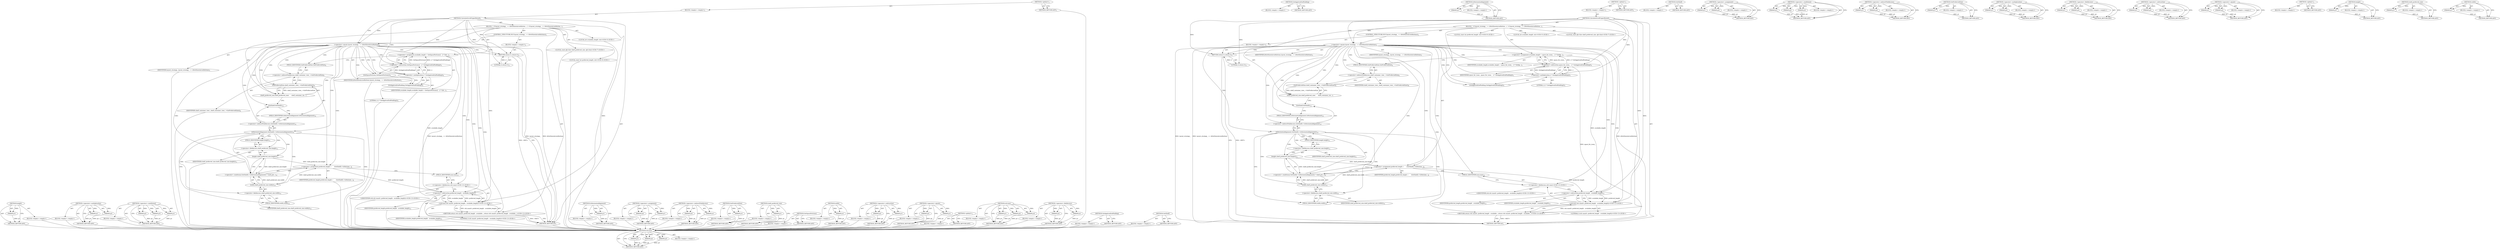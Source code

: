 digraph "GetShelf" {
vulnerable_137 [label=<(METHOD,std.max)>];
vulnerable_138 [label=<(PARAM,p1)>];
vulnerable_139 [label=<(PARAM,p2)>];
vulnerable_140 [label=<(PARAM,p3)>];
vulnerable_141 [label=<(BLOCK,&lt;empty&gt;,&lt;empty&gt;)>];
vulnerable_142 [label=<(METHOD_RETURN,ANY)>];
vulnerable_95 [label=<(METHOD,GetAppIconEndPadding)>];
vulnerable_96 [label=<(BLOCK,&lt;empty&gt;,&lt;empty&gt;)>];
vulnerable_97 [label=<(METHOD_RETURN,ANY)>];
vulnerable_117 [label=<(METHOD,IsHorizontalAlignment)>];
vulnerable_118 [label=<(PARAM,p1)>];
vulnerable_119 [label=<(BLOCK,&lt;empty&gt;,&lt;empty&gt;)>];
vulnerable_120 [label=<(METHOD_RETURN,ANY)>];
vulnerable_6 [label=<(METHOD,&lt;global&gt;)<SUB>1</SUB>>];
vulnerable_7 [label=<(BLOCK,&lt;empty&gt;,&lt;empty&gt;)<SUB>1</SUB>>];
vulnerable_8 [label=<(METHOD,CalculateScrollUpperBound)<SUB>1</SUB>>];
vulnerable_9 [label=<(BLOCK,{
  if (layout_strategy_ == kNotShowArrowButton...,{
  if (layout_strategy_ == kNotShowArrowButton...)<SUB>1</SUB>>];
vulnerable_10 [label=<(CONTROL_STRUCTURE,IF,if (layout_strategy_ == kNotShowArrowButtons))<SUB>2</SUB>>];
vulnerable_11 [label=<(&lt;operator&gt;.equals,layout_strategy_ == kNotShowArrowButtons)<SUB>2</SUB>>];
vulnerable_12 [label=<(IDENTIFIER,layout_strategy_,layout_strategy_ == kNotShowArrowButtons)<SUB>2</SUB>>];
vulnerable_13 [label=<(IDENTIFIER,kNotShowArrowButtons,layout_strategy_ == kNotShowArrowButtons)<SUB>2</SUB>>];
vulnerable_14 [label=<(BLOCK,&lt;empty&gt;,&lt;empty&gt;)<SUB>3</SUB>>];
vulnerable_15 [label=<(RETURN,return 0;,return 0;)<SUB>3</SUB>>];
vulnerable_16 [label=<(LITERAL,0,return 0;)<SUB>3</SUB>>];
vulnerable_17 [label="<(LOCAL,int available_length: int)<SUB>5</SUB>>"];
vulnerable_18 [label=<(&lt;operator&gt;.assignment,available_length = space_for_icons_ - 2 * GetAp...)<SUB>5</SUB>>];
vulnerable_19 [label=<(IDENTIFIER,available_length,available_length = space_for_icons_ - 2 * GetAp...)<SUB>5</SUB>>];
vulnerable_20 [label=<(&lt;operator&gt;.subtraction,space_for_icons_ - 2 * GetAppIconEndPadding())<SUB>5</SUB>>];
vulnerable_21 [label=<(IDENTIFIER,space_for_icons_,space_for_icons_ - 2 * GetAppIconEndPadding())<SUB>5</SUB>>];
vulnerable_22 [label=<(&lt;operator&gt;.multiplication,2 * GetAppIconEndPadding())<SUB>5</SUB>>];
vulnerable_23 [label=<(LITERAL,2,2 * GetAppIconEndPadding())<SUB>5</SUB>>];
vulnerable_24 [label=<(GetAppIconEndPadding,GetAppIconEndPadding())<SUB>5</SUB>>];
vulnerable_25 [label="<(LOCAL,const gfx.Size shelf_preferred_size: gfx.Size)<SUB>7</SUB>>"];
vulnerable_26 [label=<(shelf_preferred_size,shelf_preferred_size(
      shelf_container_vie...)<SUB>7</SUB>>];
vulnerable_27 [label=<(GetPreferredSize,shelf_container_view_-&gt;GetPreferredSize())<SUB>8</SUB>>];
vulnerable_28 [label=<(&lt;operator&gt;.indirectFieldAccess,shelf_container_view_-&gt;GetPreferredSize)<SUB>8</SUB>>];
vulnerable_29 [label=<(IDENTIFIER,shelf_container_view_,shelf_container_view_-&gt;GetPreferredSize())<SUB>8</SUB>>];
vulnerable_30 [label=<(FIELD_IDENTIFIER,GetPreferredSize,GetPreferredSize)<SUB>8</SUB>>];
vulnerable_31 [label="<(LOCAL,const int preferred_length: int)<SUB>9</SUB>>"];
vulnerable_32 [label=<(&lt;operator&gt;.assignment,preferred_length =
      (GetShelf()-&gt;IsHorizon...)<SUB>9</SUB>>];
vulnerable_33 [label=<(IDENTIFIER,preferred_length,preferred_length =
      (GetShelf()-&gt;IsHorizon...)<SUB>9</SUB>>];
vulnerable_34 [label=<(&lt;operator&gt;.conditional,GetShelf()-&gt;IsHorizontalAlignment() ? shelf_pre...)<SUB>10</SUB>>];
vulnerable_35 [label=<(IsHorizontalAlignment,GetShelf()-&gt;IsHorizontalAlignment())<SUB>10</SUB>>];
vulnerable_36 [label=<(&lt;operator&gt;.indirectFieldAccess,GetShelf()-&gt;IsHorizontalAlignment)<SUB>10</SUB>>];
vulnerable_37 [label=<(GetShelf,GetShelf())<SUB>10</SUB>>];
vulnerable_38 [label=<(FIELD_IDENTIFIER,IsHorizontalAlignment,IsHorizontalAlignment)<SUB>10</SUB>>];
vulnerable_39 [label=<(width,shelf_preferred_size.width())<SUB>10</SUB>>];
vulnerable_40 [label=<(&lt;operator&gt;.fieldAccess,shelf_preferred_size.width)<SUB>10</SUB>>];
vulnerable_41 [label=<(IDENTIFIER,shelf_preferred_size,shelf_preferred_size.width())<SUB>10</SUB>>];
vulnerable_42 [label=<(FIELD_IDENTIFIER,width,width)<SUB>10</SUB>>];
vulnerable_43 [label=<(height,shelf_preferred_size.height())<SUB>11</SUB>>];
vulnerable_44 [label=<(&lt;operator&gt;.fieldAccess,shelf_preferred_size.height)<SUB>11</SUB>>];
vulnerable_45 [label=<(IDENTIFIER,shelf_preferred_size,shelf_preferred_size.height())<SUB>11</SUB>>];
vulnerable_46 [label=<(FIELD_IDENTIFIER,height,height)<SUB>11</SUB>>];
vulnerable_47 [label="<(RETURN,return std::max(0, preferred_length - available...,return std::max(0, preferred_length - available...)<SUB>13</SUB>>"];
vulnerable_48 [label="<(std.max,std::max(0, preferred_length - available_length))<SUB>13</SUB>>"];
vulnerable_49 [label="<(&lt;operator&gt;.fieldAccess,std::max)<SUB>13</SUB>>"];
vulnerable_50 [label="<(IDENTIFIER,std,std::max(0, preferred_length - available_length))<SUB>13</SUB>>"];
vulnerable_51 [label=<(FIELD_IDENTIFIER,max,max)<SUB>13</SUB>>];
vulnerable_52 [label="<(LITERAL,0,std::max(0, preferred_length - available_length))<SUB>13</SUB>>"];
vulnerable_53 [label=<(&lt;operator&gt;.subtraction,preferred_length - available_length)<SUB>13</SUB>>];
vulnerable_54 [label=<(IDENTIFIER,preferred_length,preferred_length - available_length)<SUB>13</SUB>>];
vulnerable_55 [label=<(IDENTIFIER,available_length,preferred_length - available_length)<SUB>13</SUB>>];
vulnerable_56 [label=<(METHOD_RETURN,int)<SUB>1</SUB>>];
vulnerable_58 [label=<(METHOD_RETURN,ANY)<SUB>1</SUB>>];
vulnerable_121 [label=<(METHOD,GetShelf)>];
vulnerable_122 [label=<(BLOCK,&lt;empty&gt;,&lt;empty&gt;)>];
vulnerable_123 [label=<(METHOD_RETURN,ANY)>];
vulnerable_80 [label=<(METHOD,&lt;operator&gt;.assignment)>];
vulnerable_81 [label=<(PARAM,p1)>];
vulnerable_82 [label=<(PARAM,p2)>];
vulnerable_83 [label=<(BLOCK,&lt;empty&gt;,&lt;empty&gt;)>];
vulnerable_84 [label=<(METHOD_RETURN,ANY)>];
vulnerable_111 [label=<(METHOD,&lt;operator&gt;.conditional)>];
vulnerable_112 [label=<(PARAM,p1)>];
vulnerable_113 [label=<(PARAM,p2)>];
vulnerable_114 [label=<(PARAM,p3)>];
vulnerable_115 [label=<(BLOCK,&lt;empty&gt;,&lt;empty&gt;)>];
vulnerable_116 [label=<(METHOD_RETURN,ANY)>];
vulnerable_106 [label=<(METHOD,&lt;operator&gt;.indirectFieldAccess)>];
vulnerable_107 [label=<(PARAM,p1)>];
vulnerable_108 [label=<(PARAM,p2)>];
vulnerable_109 [label=<(BLOCK,&lt;empty&gt;,&lt;empty&gt;)>];
vulnerable_110 [label=<(METHOD_RETURN,ANY)>];
vulnerable_102 [label=<(METHOD,GetPreferredSize)>];
vulnerable_103 [label=<(PARAM,p1)>];
vulnerable_104 [label=<(BLOCK,&lt;empty&gt;,&lt;empty&gt;)>];
vulnerable_105 [label=<(METHOD_RETURN,ANY)>];
vulnerable_90 [label=<(METHOD,&lt;operator&gt;.multiplication)>];
vulnerable_91 [label=<(PARAM,p1)>];
vulnerable_92 [label=<(PARAM,p2)>];
vulnerable_93 [label=<(BLOCK,&lt;empty&gt;,&lt;empty&gt;)>];
vulnerable_94 [label=<(METHOD_RETURN,ANY)>];
vulnerable_128 [label=<(METHOD,&lt;operator&gt;.fieldAccess)>];
vulnerable_129 [label=<(PARAM,p1)>];
vulnerable_130 [label=<(PARAM,p2)>];
vulnerable_131 [label=<(BLOCK,&lt;empty&gt;,&lt;empty&gt;)>];
vulnerable_132 [label=<(METHOD_RETURN,ANY)>];
vulnerable_85 [label=<(METHOD,&lt;operator&gt;.subtraction)>];
vulnerable_86 [label=<(PARAM,p1)>];
vulnerable_87 [label=<(PARAM,p2)>];
vulnerable_88 [label=<(BLOCK,&lt;empty&gt;,&lt;empty&gt;)>];
vulnerable_89 [label=<(METHOD_RETURN,ANY)>];
vulnerable_75 [label=<(METHOD,&lt;operator&gt;.equals)>];
vulnerable_76 [label=<(PARAM,p1)>];
vulnerable_77 [label=<(PARAM,p2)>];
vulnerable_78 [label=<(BLOCK,&lt;empty&gt;,&lt;empty&gt;)>];
vulnerable_79 [label=<(METHOD_RETURN,ANY)>];
vulnerable_69 [label=<(METHOD,&lt;global&gt;)<SUB>1</SUB>>];
vulnerable_70 [label=<(BLOCK,&lt;empty&gt;,&lt;empty&gt;)>];
vulnerable_71 [label=<(METHOD_RETURN,ANY)>];
vulnerable_133 [label=<(METHOD,height)>];
vulnerable_134 [label=<(PARAM,p1)>];
vulnerable_135 [label=<(BLOCK,&lt;empty&gt;,&lt;empty&gt;)>];
vulnerable_136 [label=<(METHOD_RETURN,ANY)>];
vulnerable_98 [label=<(METHOD,shelf_preferred_size)>];
vulnerable_99 [label=<(PARAM,p1)>];
vulnerable_100 [label=<(BLOCK,&lt;empty&gt;,&lt;empty&gt;)>];
vulnerable_101 [label=<(METHOD_RETURN,ANY)>];
vulnerable_124 [label=<(METHOD,width)>];
vulnerable_125 [label=<(PARAM,p1)>];
vulnerable_126 [label=<(BLOCK,&lt;empty&gt;,&lt;empty&gt;)>];
vulnerable_127 [label=<(METHOD_RETURN,ANY)>];
fixed_136 [label=<(METHOD,height)>];
fixed_137 [label=<(PARAM,p1)>];
fixed_138 [label=<(BLOCK,&lt;empty&gt;,&lt;empty&gt;)>];
fixed_139 [label=<(METHOD_RETURN,ANY)>];
fixed_93 [label=<(METHOD,&lt;operator&gt;.multiplication)>];
fixed_94 [label=<(PARAM,p1)>];
fixed_95 [label=<(PARAM,p2)>];
fixed_96 [label=<(BLOCK,&lt;empty&gt;,&lt;empty&gt;)>];
fixed_97 [label=<(METHOD_RETURN,ANY)>];
fixed_114 [label=<(METHOD,&lt;operator&gt;.conditional)>];
fixed_115 [label=<(PARAM,p1)>];
fixed_116 [label=<(PARAM,p2)>];
fixed_117 [label=<(PARAM,p3)>];
fixed_118 [label=<(BLOCK,&lt;empty&gt;,&lt;empty&gt;)>];
fixed_119 [label=<(METHOD_RETURN,ANY)>];
fixed_6 [label=<(METHOD,&lt;global&gt;)<SUB>1</SUB>>];
fixed_7 [label=<(BLOCK,&lt;empty&gt;,&lt;empty&gt;)<SUB>1</SUB>>];
fixed_8 [label=<(METHOD,CalculateScrollUpperBound)<SUB>1</SUB>>];
fixed_9 [label=<(BLOCK,{
  if (layout_strategy_ == kNotShowArrowButton...,{
  if (layout_strategy_ == kNotShowArrowButton...)<SUB>1</SUB>>];
fixed_10 [label=<(CONTROL_STRUCTURE,IF,if (layout_strategy_ == kNotShowArrowButtons))<SUB>2</SUB>>];
fixed_11 [label=<(&lt;operator&gt;.equals,layout_strategy_ == kNotShowArrowButtons)<SUB>2</SUB>>];
fixed_12 [label=<(IDENTIFIER,layout_strategy_,layout_strategy_ == kNotShowArrowButtons)<SUB>2</SUB>>];
fixed_13 [label=<(IDENTIFIER,kNotShowArrowButtons,layout_strategy_ == kNotShowArrowButtons)<SUB>2</SUB>>];
fixed_14 [label=<(BLOCK,&lt;empty&gt;,&lt;empty&gt;)<SUB>3</SUB>>];
fixed_15 [label=<(RETURN,return 0;,return 0;)<SUB>3</SUB>>];
fixed_16 [label=<(LITERAL,0,return 0;)<SUB>3</SUB>>];
fixed_17 [label="<(LOCAL,int available_length: int)<SUB>5</SUB>>"];
fixed_18 [label=<(&lt;operator&gt;.assignment,available_length = GetSpaceForIcons() - 2 * Get...)<SUB>5</SUB>>];
fixed_19 [label=<(IDENTIFIER,available_length,available_length = GetSpaceForIcons() - 2 * Get...)<SUB>5</SUB>>];
fixed_20 [label=<(&lt;operator&gt;.subtraction,GetSpaceForIcons() - 2 * GetAppIconEndPadding())<SUB>5</SUB>>];
fixed_21 [label=<(GetSpaceForIcons,GetSpaceForIcons())<SUB>5</SUB>>];
fixed_22 [label=<(&lt;operator&gt;.multiplication,2 * GetAppIconEndPadding())<SUB>5</SUB>>];
fixed_23 [label=<(LITERAL,2,2 * GetAppIconEndPadding())<SUB>5</SUB>>];
fixed_24 [label=<(GetAppIconEndPadding,GetAppIconEndPadding())<SUB>5</SUB>>];
fixed_25 [label="<(LOCAL,const gfx.Size shelf_preferred_size: gfx.Size)<SUB>7</SUB>>"];
fixed_26 [label=<(shelf_preferred_size,shelf_preferred_size(
      shelf_container_vie...)<SUB>7</SUB>>];
fixed_27 [label=<(GetPreferredSize,shelf_container_view_-&gt;GetPreferredSize())<SUB>8</SUB>>];
fixed_28 [label=<(&lt;operator&gt;.indirectFieldAccess,shelf_container_view_-&gt;GetPreferredSize)<SUB>8</SUB>>];
fixed_29 [label=<(IDENTIFIER,shelf_container_view_,shelf_container_view_-&gt;GetPreferredSize())<SUB>8</SUB>>];
fixed_30 [label=<(FIELD_IDENTIFIER,GetPreferredSize,GetPreferredSize)<SUB>8</SUB>>];
fixed_31 [label="<(LOCAL,const int preferred_length: int)<SUB>9</SUB>>"];
fixed_32 [label=<(&lt;operator&gt;.assignment,preferred_length =
      (GetShelf()-&gt;IsHorizon...)<SUB>9</SUB>>];
fixed_33 [label=<(IDENTIFIER,preferred_length,preferred_length =
      (GetShelf()-&gt;IsHorizon...)<SUB>9</SUB>>];
fixed_34 [label=<(&lt;operator&gt;.conditional,GetShelf()-&gt;IsHorizontalAlignment() ? shelf_pre...)<SUB>10</SUB>>];
fixed_35 [label=<(IsHorizontalAlignment,GetShelf()-&gt;IsHorizontalAlignment())<SUB>10</SUB>>];
fixed_36 [label=<(&lt;operator&gt;.indirectFieldAccess,GetShelf()-&gt;IsHorizontalAlignment)<SUB>10</SUB>>];
fixed_37 [label=<(GetShelf,GetShelf())<SUB>10</SUB>>];
fixed_38 [label=<(FIELD_IDENTIFIER,IsHorizontalAlignment,IsHorizontalAlignment)<SUB>10</SUB>>];
fixed_39 [label=<(width,shelf_preferred_size.width())<SUB>10</SUB>>];
fixed_40 [label=<(&lt;operator&gt;.fieldAccess,shelf_preferred_size.width)<SUB>10</SUB>>];
fixed_41 [label=<(IDENTIFIER,shelf_preferred_size,shelf_preferred_size.width())<SUB>10</SUB>>];
fixed_42 [label=<(FIELD_IDENTIFIER,width,width)<SUB>10</SUB>>];
fixed_43 [label=<(height,shelf_preferred_size.height())<SUB>11</SUB>>];
fixed_44 [label=<(&lt;operator&gt;.fieldAccess,shelf_preferred_size.height)<SUB>11</SUB>>];
fixed_45 [label=<(IDENTIFIER,shelf_preferred_size,shelf_preferred_size.height())<SUB>11</SUB>>];
fixed_46 [label=<(FIELD_IDENTIFIER,height,height)<SUB>11</SUB>>];
fixed_47 [label="<(RETURN,return std::max(0, preferred_length - available...,return std::max(0, preferred_length - available...)<SUB>13</SUB>>"];
fixed_48 [label="<(std.max,std::max(0, preferred_length - available_length))<SUB>13</SUB>>"];
fixed_49 [label="<(&lt;operator&gt;.fieldAccess,std::max)<SUB>13</SUB>>"];
fixed_50 [label="<(IDENTIFIER,std,std::max(0, preferred_length - available_length))<SUB>13</SUB>>"];
fixed_51 [label=<(FIELD_IDENTIFIER,max,max)<SUB>13</SUB>>];
fixed_52 [label="<(LITERAL,0,std::max(0, preferred_length - available_length))<SUB>13</SUB>>"];
fixed_53 [label=<(&lt;operator&gt;.subtraction,preferred_length - available_length)<SUB>13</SUB>>];
fixed_54 [label=<(IDENTIFIER,preferred_length,preferred_length - available_length)<SUB>13</SUB>>];
fixed_55 [label=<(IDENTIFIER,available_length,preferred_length - available_length)<SUB>13</SUB>>];
fixed_56 [label=<(METHOD_RETURN,int)<SUB>1</SUB>>];
fixed_58 [label=<(METHOD_RETURN,ANY)<SUB>1</SUB>>];
fixed_120 [label=<(METHOD,IsHorizontalAlignment)>];
fixed_121 [label=<(PARAM,p1)>];
fixed_122 [label=<(BLOCK,&lt;empty&gt;,&lt;empty&gt;)>];
fixed_123 [label=<(METHOD_RETURN,ANY)>];
fixed_80 [label=<(METHOD,&lt;operator&gt;.assignment)>];
fixed_81 [label=<(PARAM,p1)>];
fixed_82 [label=<(PARAM,p2)>];
fixed_83 [label=<(BLOCK,&lt;empty&gt;,&lt;empty&gt;)>];
fixed_84 [label=<(METHOD_RETURN,ANY)>];
fixed_109 [label=<(METHOD,&lt;operator&gt;.indirectFieldAccess)>];
fixed_110 [label=<(PARAM,p1)>];
fixed_111 [label=<(PARAM,p2)>];
fixed_112 [label=<(BLOCK,&lt;empty&gt;,&lt;empty&gt;)>];
fixed_113 [label=<(METHOD_RETURN,ANY)>];
fixed_105 [label=<(METHOD,GetPreferredSize)>];
fixed_106 [label=<(PARAM,p1)>];
fixed_107 [label=<(BLOCK,&lt;empty&gt;,&lt;empty&gt;)>];
fixed_108 [label=<(METHOD_RETURN,ANY)>];
fixed_101 [label=<(METHOD,shelf_preferred_size)>];
fixed_102 [label=<(PARAM,p1)>];
fixed_103 [label=<(BLOCK,&lt;empty&gt;,&lt;empty&gt;)>];
fixed_104 [label=<(METHOD_RETURN,ANY)>];
fixed_90 [label=<(METHOD,GetSpaceForIcons)>];
fixed_91 [label=<(BLOCK,&lt;empty&gt;,&lt;empty&gt;)>];
fixed_92 [label=<(METHOD_RETURN,ANY)>];
fixed_127 [label=<(METHOD,width)>];
fixed_128 [label=<(PARAM,p1)>];
fixed_129 [label=<(BLOCK,&lt;empty&gt;,&lt;empty&gt;)>];
fixed_130 [label=<(METHOD_RETURN,ANY)>];
fixed_85 [label=<(METHOD,&lt;operator&gt;.subtraction)>];
fixed_86 [label=<(PARAM,p1)>];
fixed_87 [label=<(PARAM,p2)>];
fixed_88 [label=<(BLOCK,&lt;empty&gt;,&lt;empty&gt;)>];
fixed_89 [label=<(METHOD_RETURN,ANY)>];
fixed_75 [label=<(METHOD,&lt;operator&gt;.equals)>];
fixed_76 [label=<(PARAM,p1)>];
fixed_77 [label=<(PARAM,p2)>];
fixed_78 [label=<(BLOCK,&lt;empty&gt;,&lt;empty&gt;)>];
fixed_79 [label=<(METHOD_RETURN,ANY)>];
fixed_69 [label=<(METHOD,&lt;global&gt;)<SUB>1</SUB>>];
fixed_70 [label=<(BLOCK,&lt;empty&gt;,&lt;empty&gt;)>];
fixed_71 [label=<(METHOD_RETURN,ANY)>];
fixed_140 [label=<(METHOD,std.max)>];
fixed_141 [label=<(PARAM,p1)>];
fixed_142 [label=<(PARAM,p2)>];
fixed_143 [label=<(PARAM,p3)>];
fixed_144 [label=<(BLOCK,&lt;empty&gt;,&lt;empty&gt;)>];
fixed_145 [label=<(METHOD_RETURN,ANY)>];
fixed_131 [label=<(METHOD,&lt;operator&gt;.fieldAccess)>];
fixed_132 [label=<(PARAM,p1)>];
fixed_133 [label=<(PARAM,p2)>];
fixed_134 [label=<(BLOCK,&lt;empty&gt;,&lt;empty&gt;)>];
fixed_135 [label=<(METHOD_RETURN,ANY)>];
fixed_98 [label=<(METHOD,GetAppIconEndPadding)>];
fixed_99 [label=<(BLOCK,&lt;empty&gt;,&lt;empty&gt;)>];
fixed_100 [label=<(METHOD_RETURN,ANY)>];
fixed_124 [label=<(METHOD,GetShelf)>];
fixed_125 [label=<(BLOCK,&lt;empty&gt;,&lt;empty&gt;)>];
fixed_126 [label=<(METHOD_RETURN,ANY)>];
vulnerable_137 -> vulnerable_138  [key=0, label="AST: "];
vulnerable_137 -> vulnerable_138  [key=1, label="DDG: "];
vulnerable_137 -> vulnerable_141  [key=0, label="AST: "];
vulnerable_137 -> vulnerable_139  [key=0, label="AST: "];
vulnerable_137 -> vulnerable_139  [key=1, label="DDG: "];
vulnerable_137 -> vulnerable_142  [key=0, label="AST: "];
vulnerable_137 -> vulnerable_142  [key=1, label="CFG: "];
vulnerable_137 -> vulnerable_140  [key=0, label="AST: "];
vulnerable_137 -> vulnerable_140  [key=1, label="DDG: "];
vulnerable_138 -> vulnerable_142  [key=0, label="DDG: p1"];
vulnerable_139 -> vulnerable_142  [key=0, label="DDG: p2"];
vulnerable_140 -> vulnerable_142  [key=0, label="DDG: p3"];
vulnerable_95 -> vulnerable_96  [key=0, label="AST: "];
vulnerable_95 -> vulnerable_97  [key=0, label="AST: "];
vulnerable_95 -> vulnerable_97  [key=1, label="CFG: "];
vulnerable_117 -> vulnerable_118  [key=0, label="AST: "];
vulnerable_117 -> vulnerable_118  [key=1, label="DDG: "];
vulnerable_117 -> vulnerable_119  [key=0, label="AST: "];
vulnerable_117 -> vulnerable_120  [key=0, label="AST: "];
vulnerable_117 -> vulnerable_120  [key=1, label="CFG: "];
vulnerable_118 -> vulnerable_120  [key=0, label="DDG: p1"];
vulnerable_6 -> vulnerable_7  [key=0, label="AST: "];
vulnerable_6 -> vulnerable_58  [key=0, label="AST: "];
vulnerable_6 -> vulnerable_58  [key=1, label="CFG: "];
vulnerable_7 -> vulnerable_8  [key=0, label="AST: "];
vulnerable_8 -> vulnerable_9  [key=0, label="AST: "];
vulnerable_8 -> vulnerable_56  [key=0, label="AST: "];
vulnerable_8 -> vulnerable_11  [key=0, label="CFG: "];
vulnerable_8 -> vulnerable_11  [key=1, label="DDG: "];
vulnerable_8 -> vulnerable_15  [key=0, label="DDG: "];
vulnerable_8 -> vulnerable_20  [key=0, label="DDG: "];
vulnerable_8 -> vulnerable_48  [key=0, label="DDG: "];
vulnerable_8 -> vulnerable_16  [key=0, label="DDG: "];
vulnerable_8 -> vulnerable_22  [key=0, label="DDG: "];
vulnerable_8 -> vulnerable_53  [key=0, label="DDG: "];
vulnerable_9 -> vulnerable_10  [key=0, label="AST: "];
vulnerable_9 -> vulnerable_17  [key=0, label="AST: "];
vulnerable_9 -> vulnerable_18  [key=0, label="AST: "];
vulnerable_9 -> vulnerable_25  [key=0, label="AST: "];
vulnerable_9 -> vulnerable_26  [key=0, label="AST: "];
vulnerable_9 -> vulnerable_31  [key=0, label="AST: "];
vulnerable_9 -> vulnerable_32  [key=0, label="AST: "];
vulnerable_9 -> vulnerable_47  [key=0, label="AST: "];
vulnerable_10 -> vulnerable_11  [key=0, label="AST: "];
vulnerable_10 -> vulnerable_14  [key=0, label="AST: "];
vulnerable_11 -> vulnerable_12  [key=0, label="AST: "];
vulnerable_11 -> vulnerable_13  [key=0, label="AST: "];
vulnerable_11 -> vulnerable_15  [key=0, label="CFG: "];
vulnerable_11 -> vulnerable_15  [key=1, label="CDG: "];
vulnerable_11 -> vulnerable_24  [key=0, label="CFG: "];
vulnerable_11 -> vulnerable_24  [key=1, label="CDG: "];
vulnerable_11 -> vulnerable_56  [key=0, label="DDG: layout_strategy_"];
vulnerable_11 -> vulnerable_56  [key=1, label="DDG: layout_strategy_ == kNotShowArrowButtons"];
vulnerable_11 -> vulnerable_56  [key=2, label="DDG: kNotShowArrowButtons"];
vulnerable_11 -> vulnerable_47  [key=0, label="CDG: "];
vulnerable_11 -> vulnerable_30  [key=0, label="CDG: "];
vulnerable_11 -> vulnerable_34  [key=0, label="CDG: "];
vulnerable_11 -> vulnerable_48  [key=0, label="CDG: "];
vulnerable_11 -> vulnerable_32  [key=0, label="CDG: "];
vulnerable_11 -> vulnerable_49  [key=0, label="CDG: "];
vulnerable_11 -> vulnerable_26  [key=0, label="CDG: "];
vulnerable_11 -> vulnerable_51  [key=0, label="CDG: "];
vulnerable_11 -> vulnerable_28  [key=0, label="CDG: "];
vulnerable_11 -> vulnerable_36  [key=0, label="CDG: "];
vulnerable_11 -> vulnerable_37  [key=0, label="CDG: "];
vulnerable_11 -> vulnerable_53  [key=0, label="CDG: "];
vulnerable_11 -> vulnerable_20  [key=0, label="CDG: "];
vulnerable_11 -> vulnerable_38  [key=0, label="CDG: "];
vulnerable_11 -> vulnerable_22  [key=0, label="CDG: "];
vulnerable_11 -> vulnerable_27  [key=0, label="CDG: "];
vulnerable_11 -> vulnerable_18  [key=0, label="CDG: "];
vulnerable_11 -> vulnerable_35  [key=0, label="CDG: "];
vulnerable_14 -> vulnerable_15  [key=0, label="AST: "];
vulnerable_15 -> vulnerable_16  [key=0, label="AST: "];
vulnerable_15 -> vulnerable_56  [key=0, label="CFG: "];
vulnerable_15 -> vulnerable_56  [key=1, label="DDG: &lt;RET&gt;"];
vulnerable_16 -> vulnerable_15  [key=0, label="DDG: 0"];
vulnerable_18 -> vulnerable_19  [key=0, label="AST: "];
vulnerable_18 -> vulnerable_20  [key=0, label="AST: "];
vulnerable_18 -> vulnerable_30  [key=0, label="CFG: "];
vulnerable_18 -> vulnerable_53  [key=0, label="DDG: available_length"];
vulnerable_20 -> vulnerable_21  [key=0, label="AST: "];
vulnerable_20 -> vulnerable_22  [key=0, label="AST: "];
vulnerable_20 -> vulnerable_18  [key=0, label="CFG: "];
vulnerable_20 -> vulnerable_18  [key=1, label="DDG: space_for_icons_"];
vulnerable_20 -> vulnerable_18  [key=2, label="DDG: 2 * GetAppIconEndPadding()"];
vulnerable_20 -> vulnerable_56  [key=0, label="DDG: space_for_icons_"];
vulnerable_22 -> vulnerable_23  [key=0, label="AST: "];
vulnerable_22 -> vulnerable_24  [key=0, label="AST: "];
vulnerable_22 -> vulnerable_20  [key=0, label="CFG: "];
vulnerable_22 -> vulnerable_20  [key=1, label="DDG: 2"];
vulnerable_22 -> vulnerable_20  [key=2, label="DDG: GetAppIconEndPadding()"];
vulnerable_24 -> vulnerable_22  [key=0, label="CFG: "];
vulnerable_26 -> vulnerable_27  [key=0, label="AST: "];
vulnerable_26 -> vulnerable_37  [key=0, label="CFG: "];
vulnerable_27 -> vulnerable_28  [key=0, label="AST: "];
vulnerable_27 -> vulnerable_26  [key=0, label="CFG: "];
vulnerable_27 -> vulnerable_26  [key=1, label="DDG: shelf_container_view_-&gt;GetPreferredSize"];
vulnerable_28 -> vulnerable_29  [key=0, label="AST: "];
vulnerable_28 -> vulnerable_30  [key=0, label="AST: "];
vulnerable_28 -> vulnerable_27  [key=0, label="CFG: "];
vulnerable_30 -> vulnerable_28  [key=0, label="CFG: "];
vulnerable_32 -> vulnerable_33  [key=0, label="AST: "];
vulnerable_32 -> vulnerable_34  [key=0, label="AST: "];
vulnerable_32 -> vulnerable_51  [key=0, label="CFG: "];
vulnerable_32 -> vulnerable_53  [key=0, label="DDG: preferred_length"];
vulnerable_34 -> vulnerable_35  [key=0, label="AST: "];
vulnerable_34 -> vulnerable_39  [key=0, label="AST: "];
vulnerable_34 -> vulnerable_43  [key=0, label="AST: "];
vulnerable_34 -> vulnerable_32  [key=0, label="CFG: "];
vulnerable_35 -> vulnerable_36  [key=0, label="AST: "];
vulnerable_35 -> vulnerable_42  [key=0, label="CFG: "];
vulnerable_35 -> vulnerable_42  [key=1, label="CDG: "];
vulnerable_35 -> vulnerable_46  [key=0, label="CFG: "];
vulnerable_35 -> vulnerable_46  [key=1, label="CDG: "];
vulnerable_35 -> vulnerable_40  [key=0, label="CDG: "];
vulnerable_35 -> vulnerable_44  [key=0, label="CDG: "];
vulnerable_35 -> vulnerable_39  [key=0, label="CDG: "];
vulnerable_35 -> vulnerable_43  [key=0, label="CDG: "];
vulnerable_36 -> vulnerable_37  [key=0, label="AST: "];
vulnerable_36 -> vulnerable_38  [key=0, label="AST: "];
vulnerable_36 -> vulnerable_35  [key=0, label="CFG: "];
vulnerable_37 -> vulnerable_38  [key=0, label="CFG: "];
vulnerable_38 -> vulnerable_36  [key=0, label="CFG: "];
vulnerable_39 -> vulnerable_40  [key=0, label="AST: "];
vulnerable_39 -> vulnerable_34  [key=0, label="CFG: "];
vulnerable_39 -> vulnerable_34  [key=1, label="DDG: shelf_preferred_size.width"];
vulnerable_39 -> vulnerable_32  [key=0, label="DDG: shelf_preferred_size.width"];
vulnerable_40 -> vulnerable_41  [key=0, label="AST: "];
vulnerable_40 -> vulnerable_42  [key=0, label="AST: "];
vulnerable_40 -> vulnerable_39  [key=0, label="CFG: "];
vulnerable_42 -> vulnerable_40  [key=0, label="CFG: "];
vulnerable_43 -> vulnerable_44  [key=0, label="AST: "];
vulnerable_43 -> vulnerable_34  [key=0, label="CFG: "];
vulnerable_43 -> vulnerable_34  [key=1, label="DDG: shelf_preferred_size.height"];
vulnerable_43 -> vulnerable_32  [key=0, label="DDG: shelf_preferred_size.height"];
vulnerable_44 -> vulnerable_45  [key=0, label="AST: "];
vulnerable_44 -> vulnerable_46  [key=0, label="AST: "];
vulnerable_44 -> vulnerable_43  [key=0, label="CFG: "];
vulnerable_46 -> vulnerable_44  [key=0, label="CFG: "];
vulnerable_47 -> vulnerable_48  [key=0, label="AST: "];
vulnerable_47 -> vulnerable_56  [key=0, label="CFG: "];
vulnerable_47 -> vulnerable_56  [key=1, label="DDG: &lt;RET&gt;"];
vulnerable_48 -> vulnerable_49  [key=0, label="AST: "];
vulnerable_48 -> vulnerable_52  [key=0, label="AST: "];
vulnerable_48 -> vulnerable_53  [key=0, label="AST: "];
vulnerable_48 -> vulnerable_47  [key=0, label="CFG: "];
vulnerable_48 -> vulnerable_47  [key=1, label="DDG: std::max(0, preferred_length - available_length)"];
vulnerable_49 -> vulnerable_50  [key=0, label="AST: "];
vulnerable_49 -> vulnerable_51  [key=0, label="AST: "];
vulnerable_49 -> vulnerable_53  [key=0, label="CFG: "];
vulnerable_51 -> vulnerable_49  [key=0, label="CFG: "];
vulnerable_53 -> vulnerable_54  [key=0, label="AST: "];
vulnerable_53 -> vulnerable_55  [key=0, label="AST: "];
vulnerable_53 -> vulnerable_48  [key=0, label="CFG: "];
vulnerable_53 -> vulnerable_48  [key=1, label="DDG: preferred_length"];
vulnerable_53 -> vulnerable_48  [key=2, label="DDG: available_length"];
vulnerable_121 -> vulnerable_122  [key=0, label="AST: "];
vulnerable_121 -> vulnerable_123  [key=0, label="AST: "];
vulnerable_121 -> vulnerable_123  [key=1, label="CFG: "];
vulnerable_80 -> vulnerable_81  [key=0, label="AST: "];
vulnerable_80 -> vulnerable_81  [key=1, label="DDG: "];
vulnerable_80 -> vulnerable_83  [key=0, label="AST: "];
vulnerable_80 -> vulnerable_82  [key=0, label="AST: "];
vulnerable_80 -> vulnerable_82  [key=1, label="DDG: "];
vulnerable_80 -> vulnerable_84  [key=0, label="AST: "];
vulnerable_80 -> vulnerable_84  [key=1, label="CFG: "];
vulnerable_81 -> vulnerable_84  [key=0, label="DDG: p1"];
vulnerable_82 -> vulnerable_84  [key=0, label="DDG: p2"];
vulnerable_111 -> vulnerable_112  [key=0, label="AST: "];
vulnerable_111 -> vulnerable_112  [key=1, label="DDG: "];
vulnerable_111 -> vulnerable_115  [key=0, label="AST: "];
vulnerable_111 -> vulnerable_113  [key=0, label="AST: "];
vulnerable_111 -> vulnerable_113  [key=1, label="DDG: "];
vulnerable_111 -> vulnerable_116  [key=0, label="AST: "];
vulnerable_111 -> vulnerable_116  [key=1, label="CFG: "];
vulnerable_111 -> vulnerable_114  [key=0, label="AST: "];
vulnerable_111 -> vulnerable_114  [key=1, label="DDG: "];
vulnerable_112 -> vulnerable_116  [key=0, label="DDG: p1"];
vulnerable_113 -> vulnerable_116  [key=0, label="DDG: p2"];
vulnerable_114 -> vulnerable_116  [key=0, label="DDG: p3"];
vulnerable_106 -> vulnerable_107  [key=0, label="AST: "];
vulnerable_106 -> vulnerable_107  [key=1, label="DDG: "];
vulnerable_106 -> vulnerable_109  [key=0, label="AST: "];
vulnerable_106 -> vulnerable_108  [key=0, label="AST: "];
vulnerable_106 -> vulnerable_108  [key=1, label="DDG: "];
vulnerable_106 -> vulnerable_110  [key=0, label="AST: "];
vulnerable_106 -> vulnerable_110  [key=1, label="CFG: "];
vulnerable_107 -> vulnerable_110  [key=0, label="DDG: p1"];
vulnerable_108 -> vulnerable_110  [key=0, label="DDG: p2"];
vulnerable_102 -> vulnerable_103  [key=0, label="AST: "];
vulnerable_102 -> vulnerable_103  [key=1, label="DDG: "];
vulnerable_102 -> vulnerable_104  [key=0, label="AST: "];
vulnerable_102 -> vulnerable_105  [key=0, label="AST: "];
vulnerable_102 -> vulnerable_105  [key=1, label="CFG: "];
vulnerable_103 -> vulnerable_105  [key=0, label="DDG: p1"];
vulnerable_90 -> vulnerable_91  [key=0, label="AST: "];
vulnerable_90 -> vulnerable_91  [key=1, label="DDG: "];
vulnerable_90 -> vulnerable_93  [key=0, label="AST: "];
vulnerable_90 -> vulnerable_92  [key=0, label="AST: "];
vulnerable_90 -> vulnerable_92  [key=1, label="DDG: "];
vulnerable_90 -> vulnerable_94  [key=0, label="AST: "];
vulnerable_90 -> vulnerable_94  [key=1, label="CFG: "];
vulnerable_91 -> vulnerable_94  [key=0, label="DDG: p1"];
vulnerable_92 -> vulnerable_94  [key=0, label="DDG: p2"];
vulnerable_128 -> vulnerable_129  [key=0, label="AST: "];
vulnerable_128 -> vulnerable_129  [key=1, label="DDG: "];
vulnerable_128 -> vulnerable_131  [key=0, label="AST: "];
vulnerable_128 -> vulnerable_130  [key=0, label="AST: "];
vulnerable_128 -> vulnerable_130  [key=1, label="DDG: "];
vulnerable_128 -> vulnerable_132  [key=0, label="AST: "];
vulnerable_128 -> vulnerable_132  [key=1, label="CFG: "];
vulnerable_129 -> vulnerable_132  [key=0, label="DDG: p1"];
vulnerable_130 -> vulnerable_132  [key=0, label="DDG: p2"];
vulnerable_85 -> vulnerable_86  [key=0, label="AST: "];
vulnerable_85 -> vulnerable_86  [key=1, label="DDG: "];
vulnerable_85 -> vulnerable_88  [key=0, label="AST: "];
vulnerable_85 -> vulnerable_87  [key=0, label="AST: "];
vulnerable_85 -> vulnerable_87  [key=1, label="DDG: "];
vulnerable_85 -> vulnerable_89  [key=0, label="AST: "];
vulnerable_85 -> vulnerable_89  [key=1, label="CFG: "];
vulnerable_86 -> vulnerable_89  [key=0, label="DDG: p1"];
vulnerable_87 -> vulnerable_89  [key=0, label="DDG: p2"];
vulnerable_75 -> vulnerable_76  [key=0, label="AST: "];
vulnerable_75 -> vulnerable_76  [key=1, label="DDG: "];
vulnerable_75 -> vulnerable_78  [key=0, label="AST: "];
vulnerable_75 -> vulnerable_77  [key=0, label="AST: "];
vulnerable_75 -> vulnerable_77  [key=1, label="DDG: "];
vulnerable_75 -> vulnerable_79  [key=0, label="AST: "];
vulnerable_75 -> vulnerable_79  [key=1, label="CFG: "];
vulnerable_76 -> vulnerable_79  [key=0, label="DDG: p1"];
vulnerable_77 -> vulnerable_79  [key=0, label="DDG: p2"];
vulnerable_69 -> vulnerable_70  [key=0, label="AST: "];
vulnerable_69 -> vulnerable_71  [key=0, label="AST: "];
vulnerable_69 -> vulnerable_71  [key=1, label="CFG: "];
vulnerable_133 -> vulnerable_134  [key=0, label="AST: "];
vulnerable_133 -> vulnerable_134  [key=1, label="DDG: "];
vulnerable_133 -> vulnerable_135  [key=0, label="AST: "];
vulnerable_133 -> vulnerable_136  [key=0, label="AST: "];
vulnerable_133 -> vulnerable_136  [key=1, label="CFG: "];
vulnerable_134 -> vulnerable_136  [key=0, label="DDG: p1"];
vulnerable_98 -> vulnerable_99  [key=0, label="AST: "];
vulnerable_98 -> vulnerable_99  [key=1, label="DDG: "];
vulnerable_98 -> vulnerable_100  [key=0, label="AST: "];
vulnerable_98 -> vulnerable_101  [key=0, label="AST: "];
vulnerable_98 -> vulnerable_101  [key=1, label="CFG: "];
vulnerable_99 -> vulnerable_101  [key=0, label="DDG: p1"];
vulnerable_124 -> vulnerable_125  [key=0, label="AST: "];
vulnerable_124 -> vulnerable_125  [key=1, label="DDG: "];
vulnerable_124 -> vulnerable_126  [key=0, label="AST: "];
vulnerable_124 -> vulnerable_127  [key=0, label="AST: "];
vulnerable_124 -> vulnerable_127  [key=1, label="CFG: "];
vulnerable_125 -> vulnerable_127  [key=0, label="DDG: p1"];
fixed_136 -> fixed_137  [key=0, label="AST: "];
fixed_136 -> fixed_137  [key=1, label="DDG: "];
fixed_136 -> fixed_138  [key=0, label="AST: "];
fixed_136 -> fixed_139  [key=0, label="AST: "];
fixed_136 -> fixed_139  [key=1, label="CFG: "];
fixed_137 -> fixed_139  [key=0, label="DDG: p1"];
fixed_138 -> vulnerable_137  [key=0];
fixed_139 -> vulnerable_137  [key=0];
fixed_93 -> fixed_94  [key=0, label="AST: "];
fixed_93 -> fixed_94  [key=1, label="DDG: "];
fixed_93 -> fixed_96  [key=0, label="AST: "];
fixed_93 -> fixed_95  [key=0, label="AST: "];
fixed_93 -> fixed_95  [key=1, label="DDG: "];
fixed_93 -> fixed_97  [key=0, label="AST: "];
fixed_93 -> fixed_97  [key=1, label="CFG: "];
fixed_94 -> fixed_97  [key=0, label="DDG: p1"];
fixed_95 -> fixed_97  [key=0, label="DDG: p2"];
fixed_96 -> vulnerable_137  [key=0];
fixed_97 -> vulnerable_137  [key=0];
fixed_114 -> fixed_115  [key=0, label="AST: "];
fixed_114 -> fixed_115  [key=1, label="DDG: "];
fixed_114 -> fixed_118  [key=0, label="AST: "];
fixed_114 -> fixed_116  [key=0, label="AST: "];
fixed_114 -> fixed_116  [key=1, label="DDG: "];
fixed_114 -> fixed_119  [key=0, label="AST: "];
fixed_114 -> fixed_119  [key=1, label="CFG: "];
fixed_114 -> fixed_117  [key=0, label="AST: "];
fixed_114 -> fixed_117  [key=1, label="DDG: "];
fixed_115 -> fixed_119  [key=0, label="DDG: p1"];
fixed_116 -> fixed_119  [key=0, label="DDG: p2"];
fixed_117 -> fixed_119  [key=0, label="DDG: p3"];
fixed_118 -> vulnerable_137  [key=0];
fixed_119 -> vulnerable_137  [key=0];
fixed_6 -> fixed_7  [key=0, label="AST: "];
fixed_6 -> fixed_58  [key=0, label="AST: "];
fixed_6 -> fixed_58  [key=1, label="CFG: "];
fixed_7 -> fixed_8  [key=0, label="AST: "];
fixed_8 -> fixed_9  [key=0, label="AST: "];
fixed_8 -> fixed_56  [key=0, label="AST: "];
fixed_8 -> fixed_11  [key=0, label="CFG: "];
fixed_8 -> fixed_11  [key=1, label="DDG: "];
fixed_8 -> fixed_15  [key=0, label="DDG: "];
fixed_8 -> fixed_20  [key=0, label="DDG: "];
fixed_8 -> fixed_48  [key=0, label="DDG: "];
fixed_8 -> fixed_16  [key=0, label="DDG: "];
fixed_8 -> fixed_22  [key=0, label="DDG: "];
fixed_8 -> fixed_53  [key=0, label="DDG: "];
fixed_9 -> fixed_10  [key=0, label="AST: "];
fixed_9 -> fixed_17  [key=0, label="AST: "];
fixed_9 -> fixed_18  [key=0, label="AST: "];
fixed_9 -> fixed_25  [key=0, label="AST: "];
fixed_9 -> fixed_26  [key=0, label="AST: "];
fixed_9 -> fixed_31  [key=0, label="AST: "];
fixed_9 -> fixed_32  [key=0, label="AST: "];
fixed_9 -> fixed_47  [key=0, label="AST: "];
fixed_10 -> fixed_11  [key=0, label="AST: "];
fixed_10 -> fixed_14  [key=0, label="AST: "];
fixed_11 -> fixed_12  [key=0, label="AST: "];
fixed_11 -> fixed_13  [key=0, label="AST: "];
fixed_11 -> fixed_15  [key=0, label="CFG: "];
fixed_11 -> fixed_15  [key=1, label="CDG: "];
fixed_11 -> fixed_21  [key=0, label="CFG: "];
fixed_11 -> fixed_21  [key=1, label="CDG: "];
fixed_11 -> fixed_56  [key=0, label="DDG: layout_strategy_"];
fixed_11 -> fixed_56  [key=1, label="DDG: layout_strategy_ == kNotShowArrowButtons"];
fixed_11 -> fixed_56  [key=2, label="DDG: kNotShowArrowButtons"];
fixed_11 -> fixed_24  [key=0, label="CDG: "];
fixed_11 -> fixed_47  [key=0, label="CDG: "];
fixed_11 -> fixed_30  [key=0, label="CDG: "];
fixed_11 -> fixed_34  [key=0, label="CDG: "];
fixed_11 -> fixed_48  [key=0, label="CDG: "];
fixed_11 -> fixed_32  [key=0, label="CDG: "];
fixed_11 -> fixed_49  [key=0, label="CDG: "];
fixed_11 -> fixed_26  [key=0, label="CDG: "];
fixed_11 -> fixed_51  [key=0, label="CDG: "];
fixed_11 -> fixed_28  [key=0, label="CDG: "];
fixed_11 -> fixed_36  [key=0, label="CDG: "];
fixed_11 -> fixed_37  [key=0, label="CDG: "];
fixed_11 -> fixed_53  [key=0, label="CDG: "];
fixed_11 -> fixed_20  [key=0, label="CDG: "];
fixed_11 -> fixed_38  [key=0, label="CDG: "];
fixed_11 -> fixed_22  [key=0, label="CDG: "];
fixed_11 -> fixed_27  [key=0, label="CDG: "];
fixed_11 -> fixed_18  [key=0, label="CDG: "];
fixed_11 -> fixed_35  [key=0, label="CDG: "];
fixed_12 -> vulnerable_137  [key=0];
fixed_13 -> vulnerable_137  [key=0];
fixed_14 -> fixed_15  [key=0, label="AST: "];
fixed_15 -> fixed_16  [key=0, label="AST: "];
fixed_15 -> fixed_56  [key=0, label="CFG: "];
fixed_15 -> fixed_56  [key=1, label="DDG: &lt;RET&gt;"];
fixed_16 -> fixed_15  [key=0, label="DDG: 0"];
fixed_17 -> vulnerable_137  [key=0];
fixed_18 -> fixed_19  [key=0, label="AST: "];
fixed_18 -> fixed_20  [key=0, label="AST: "];
fixed_18 -> fixed_30  [key=0, label="CFG: "];
fixed_18 -> fixed_53  [key=0, label="DDG: available_length"];
fixed_19 -> vulnerable_137  [key=0];
fixed_20 -> fixed_21  [key=0, label="AST: "];
fixed_20 -> fixed_22  [key=0, label="AST: "];
fixed_20 -> fixed_18  [key=0, label="CFG: "];
fixed_20 -> fixed_18  [key=1, label="DDG: GetSpaceForIcons()"];
fixed_20 -> fixed_18  [key=2, label="DDG: 2 * GetAppIconEndPadding()"];
fixed_21 -> fixed_24  [key=0, label="CFG: "];
fixed_22 -> fixed_23  [key=0, label="AST: "];
fixed_22 -> fixed_24  [key=0, label="AST: "];
fixed_22 -> fixed_20  [key=0, label="CFG: "];
fixed_22 -> fixed_20  [key=1, label="DDG: 2"];
fixed_22 -> fixed_20  [key=2, label="DDG: GetAppIconEndPadding()"];
fixed_23 -> vulnerable_137  [key=0];
fixed_24 -> fixed_22  [key=0, label="CFG: "];
fixed_25 -> vulnerable_137  [key=0];
fixed_26 -> fixed_27  [key=0, label="AST: "];
fixed_26 -> fixed_37  [key=0, label="CFG: "];
fixed_27 -> fixed_28  [key=0, label="AST: "];
fixed_27 -> fixed_26  [key=0, label="CFG: "];
fixed_27 -> fixed_26  [key=1, label="DDG: shelf_container_view_-&gt;GetPreferredSize"];
fixed_28 -> fixed_29  [key=0, label="AST: "];
fixed_28 -> fixed_30  [key=0, label="AST: "];
fixed_28 -> fixed_27  [key=0, label="CFG: "];
fixed_29 -> vulnerable_137  [key=0];
fixed_30 -> fixed_28  [key=0, label="CFG: "];
fixed_31 -> vulnerable_137  [key=0];
fixed_32 -> fixed_33  [key=0, label="AST: "];
fixed_32 -> fixed_34  [key=0, label="AST: "];
fixed_32 -> fixed_51  [key=0, label="CFG: "];
fixed_32 -> fixed_53  [key=0, label="DDG: preferred_length"];
fixed_33 -> vulnerable_137  [key=0];
fixed_34 -> fixed_35  [key=0, label="AST: "];
fixed_34 -> fixed_39  [key=0, label="AST: "];
fixed_34 -> fixed_43  [key=0, label="AST: "];
fixed_34 -> fixed_32  [key=0, label="CFG: "];
fixed_35 -> fixed_36  [key=0, label="AST: "];
fixed_35 -> fixed_42  [key=0, label="CFG: "];
fixed_35 -> fixed_42  [key=1, label="CDG: "];
fixed_35 -> fixed_46  [key=0, label="CFG: "];
fixed_35 -> fixed_46  [key=1, label="CDG: "];
fixed_35 -> fixed_40  [key=0, label="CDG: "];
fixed_35 -> fixed_44  [key=0, label="CDG: "];
fixed_35 -> fixed_39  [key=0, label="CDG: "];
fixed_35 -> fixed_43  [key=0, label="CDG: "];
fixed_36 -> fixed_37  [key=0, label="AST: "];
fixed_36 -> fixed_38  [key=0, label="AST: "];
fixed_36 -> fixed_35  [key=0, label="CFG: "];
fixed_37 -> fixed_38  [key=0, label="CFG: "];
fixed_38 -> fixed_36  [key=0, label="CFG: "];
fixed_39 -> fixed_40  [key=0, label="AST: "];
fixed_39 -> fixed_34  [key=0, label="CFG: "];
fixed_39 -> fixed_34  [key=1, label="DDG: shelf_preferred_size.width"];
fixed_39 -> fixed_32  [key=0, label="DDG: shelf_preferred_size.width"];
fixed_40 -> fixed_41  [key=0, label="AST: "];
fixed_40 -> fixed_42  [key=0, label="AST: "];
fixed_40 -> fixed_39  [key=0, label="CFG: "];
fixed_41 -> vulnerable_137  [key=0];
fixed_42 -> fixed_40  [key=0, label="CFG: "];
fixed_43 -> fixed_44  [key=0, label="AST: "];
fixed_43 -> fixed_34  [key=0, label="CFG: "];
fixed_43 -> fixed_34  [key=1, label="DDG: shelf_preferred_size.height"];
fixed_43 -> fixed_32  [key=0, label="DDG: shelf_preferred_size.height"];
fixed_44 -> fixed_45  [key=0, label="AST: "];
fixed_44 -> fixed_46  [key=0, label="AST: "];
fixed_44 -> fixed_43  [key=0, label="CFG: "];
fixed_45 -> vulnerable_137  [key=0];
fixed_46 -> fixed_44  [key=0, label="CFG: "];
fixed_47 -> fixed_48  [key=0, label="AST: "];
fixed_47 -> fixed_56  [key=0, label="CFG: "];
fixed_47 -> fixed_56  [key=1, label="DDG: &lt;RET&gt;"];
fixed_48 -> fixed_49  [key=0, label="AST: "];
fixed_48 -> fixed_52  [key=0, label="AST: "];
fixed_48 -> fixed_53  [key=0, label="AST: "];
fixed_48 -> fixed_47  [key=0, label="CFG: "];
fixed_48 -> fixed_47  [key=1, label="DDG: std::max(0, preferred_length - available_length)"];
fixed_49 -> fixed_50  [key=0, label="AST: "];
fixed_49 -> fixed_51  [key=0, label="AST: "];
fixed_49 -> fixed_53  [key=0, label="CFG: "];
fixed_50 -> vulnerable_137  [key=0];
fixed_51 -> fixed_49  [key=0, label="CFG: "];
fixed_52 -> vulnerable_137  [key=0];
fixed_53 -> fixed_54  [key=0, label="AST: "];
fixed_53 -> fixed_55  [key=0, label="AST: "];
fixed_53 -> fixed_48  [key=0, label="CFG: "];
fixed_53 -> fixed_48  [key=1, label="DDG: preferred_length"];
fixed_53 -> fixed_48  [key=2, label="DDG: available_length"];
fixed_54 -> vulnerable_137  [key=0];
fixed_55 -> vulnerable_137  [key=0];
fixed_56 -> vulnerable_137  [key=0];
fixed_58 -> vulnerable_137  [key=0];
fixed_120 -> fixed_121  [key=0, label="AST: "];
fixed_120 -> fixed_121  [key=1, label="DDG: "];
fixed_120 -> fixed_122  [key=0, label="AST: "];
fixed_120 -> fixed_123  [key=0, label="AST: "];
fixed_120 -> fixed_123  [key=1, label="CFG: "];
fixed_121 -> fixed_123  [key=0, label="DDG: p1"];
fixed_122 -> vulnerable_137  [key=0];
fixed_123 -> vulnerable_137  [key=0];
fixed_80 -> fixed_81  [key=0, label="AST: "];
fixed_80 -> fixed_81  [key=1, label="DDG: "];
fixed_80 -> fixed_83  [key=0, label="AST: "];
fixed_80 -> fixed_82  [key=0, label="AST: "];
fixed_80 -> fixed_82  [key=1, label="DDG: "];
fixed_80 -> fixed_84  [key=0, label="AST: "];
fixed_80 -> fixed_84  [key=1, label="CFG: "];
fixed_81 -> fixed_84  [key=0, label="DDG: p1"];
fixed_82 -> fixed_84  [key=0, label="DDG: p2"];
fixed_83 -> vulnerable_137  [key=0];
fixed_84 -> vulnerable_137  [key=0];
fixed_109 -> fixed_110  [key=0, label="AST: "];
fixed_109 -> fixed_110  [key=1, label="DDG: "];
fixed_109 -> fixed_112  [key=0, label="AST: "];
fixed_109 -> fixed_111  [key=0, label="AST: "];
fixed_109 -> fixed_111  [key=1, label="DDG: "];
fixed_109 -> fixed_113  [key=0, label="AST: "];
fixed_109 -> fixed_113  [key=1, label="CFG: "];
fixed_110 -> fixed_113  [key=0, label="DDG: p1"];
fixed_111 -> fixed_113  [key=0, label="DDG: p2"];
fixed_112 -> vulnerable_137  [key=0];
fixed_113 -> vulnerable_137  [key=0];
fixed_105 -> fixed_106  [key=0, label="AST: "];
fixed_105 -> fixed_106  [key=1, label="DDG: "];
fixed_105 -> fixed_107  [key=0, label="AST: "];
fixed_105 -> fixed_108  [key=0, label="AST: "];
fixed_105 -> fixed_108  [key=1, label="CFG: "];
fixed_106 -> fixed_108  [key=0, label="DDG: p1"];
fixed_107 -> vulnerable_137  [key=0];
fixed_108 -> vulnerable_137  [key=0];
fixed_101 -> fixed_102  [key=0, label="AST: "];
fixed_101 -> fixed_102  [key=1, label="DDG: "];
fixed_101 -> fixed_103  [key=0, label="AST: "];
fixed_101 -> fixed_104  [key=0, label="AST: "];
fixed_101 -> fixed_104  [key=1, label="CFG: "];
fixed_102 -> fixed_104  [key=0, label="DDG: p1"];
fixed_103 -> vulnerable_137  [key=0];
fixed_104 -> vulnerable_137  [key=0];
fixed_90 -> fixed_91  [key=0, label="AST: "];
fixed_90 -> fixed_92  [key=0, label="AST: "];
fixed_90 -> fixed_92  [key=1, label="CFG: "];
fixed_91 -> vulnerable_137  [key=0];
fixed_92 -> vulnerable_137  [key=0];
fixed_127 -> fixed_128  [key=0, label="AST: "];
fixed_127 -> fixed_128  [key=1, label="DDG: "];
fixed_127 -> fixed_129  [key=0, label="AST: "];
fixed_127 -> fixed_130  [key=0, label="AST: "];
fixed_127 -> fixed_130  [key=1, label="CFG: "];
fixed_128 -> fixed_130  [key=0, label="DDG: p1"];
fixed_129 -> vulnerable_137  [key=0];
fixed_130 -> vulnerable_137  [key=0];
fixed_85 -> fixed_86  [key=0, label="AST: "];
fixed_85 -> fixed_86  [key=1, label="DDG: "];
fixed_85 -> fixed_88  [key=0, label="AST: "];
fixed_85 -> fixed_87  [key=0, label="AST: "];
fixed_85 -> fixed_87  [key=1, label="DDG: "];
fixed_85 -> fixed_89  [key=0, label="AST: "];
fixed_85 -> fixed_89  [key=1, label="CFG: "];
fixed_86 -> fixed_89  [key=0, label="DDG: p1"];
fixed_87 -> fixed_89  [key=0, label="DDG: p2"];
fixed_88 -> vulnerable_137  [key=0];
fixed_89 -> vulnerable_137  [key=0];
fixed_75 -> fixed_76  [key=0, label="AST: "];
fixed_75 -> fixed_76  [key=1, label="DDG: "];
fixed_75 -> fixed_78  [key=0, label="AST: "];
fixed_75 -> fixed_77  [key=0, label="AST: "];
fixed_75 -> fixed_77  [key=1, label="DDG: "];
fixed_75 -> fixed_79  [key=0, label="AST: "];
fixed_75 -> fixed_79  [key=1, label="CFG: "];
fixed_76 -> fixed_79  [key=0, label="DDG: p1"];
fixed_77 -> fixed_79  [key=0, label="DDG: p2"];
fixed_78 -> vulnerable_137  [key=0];
fixed_79 -> vulnerable_137  [key=0];
fixed_69 -> fixed_70  [key=0, label="AST: "];
fixed_69 -> fixed_71  [key=0, label="AST: "];
fixed_69 -> fixed_71  [key=1, label="CFG: "];
fixed_70 -> vulnerable_137  [key=0];
fixed_71 -> vulnerable_137  [key=0];
fixed_140 -> fixed_141  [key=0, label="AST: "];
fixed_140 -> fixed_141  [key=1, label="DDG: "];
fixed_140 -> fixed_144  [key=0, label="AST: "];
fixed_140 -> fixed_142  [key=0, label="AST: "];
fixed_140 -> fixed_142  [key=1, label="DDG: "];
fixed_140 -> fixed_145  [key=0, label="AST: "];
fixed_140 -> fixed_145  [key=1, label="CFG: "];
fixed_140 -> fixed_143  [key=0, label="AST: "];
fixed_140 -> fixed_143  [key=1, label="DDG: "];
fixed_141 -> fixed_145  [key=0, label="DDG: p1"];
fixed_142 -> fixed_145  [key=0, label="DDG: p2"];
fixed_143 -> fixed_145  [key=0, label="DDG: p3"];
fixed_144 -> vulnerable_137  [key=0];
fixed_145 -> vulnerable_137  [key=0];
fixed_131 -> fixed_132  [key=0, label="AST: "];
fixed_131 -> fixed_132  [key=1, label="DDG: "];
fixed_131 -> fixed_134  [key=0, label="AST: "];
fixed_131 -> fixed_133  [key=0, label="AST: "];
fixed_131 -> fixed_133  [key=1, label="DDG: "];
fixed_131 -> fixed_135  [key=0, label="AST: "];
fixed_131 -> fixed_135  [key=1, label="CFG: "];
fixed_132 -> fixed_135  [key=0, label="DDG: p1"];
fixed_133 -> fixed_135  [key=0, label="DDG: p2"];
fixed_134 -> vulnerable_137  [key=0];
fixed_135 -> vulnerable_137  [key=0];
fixed_98 -> fixed_99  [key=0, label="AST: "];
fixed_98 -> fixed_100  [key=0, label="AST: "];
fixed_98 -> fixed_100  [key=1, label="CFG: "];
fixed_99 -> vulnerable_137  [key=0];
fixed_100 -> vulnerable_137  [key=0];
fixed_124 -> fixed_125  [key=0, label="AST: "];
fixed_124 -> fixed_126  [key=0, label="AST: "];
fixed_124 -> fixed_126  [key=1, label="CFG: "];
fixed_125 -> vulnerable_137  [key=0];
fixed_126 -> vulnerable_137  [key=0];
}
